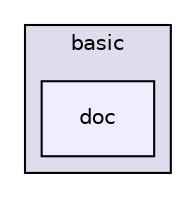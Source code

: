 digraph "src/thermophysicalModels/basic/doc" {
  bgcolor=transparent;
  compound=true
  node [ fontsize="10", fontname="Helvetica"];
  edge [ labelfontsize="10", labelfontname="Helvetica"];
  subgraph clusterdir_38cb9973e0eaf6834e10b18bff965c4b {
    graph [ bgcolor="#ddddee", pencolor="black", label="basic" fontname="Helvetica", fontsize="10", URL="dir_38cb9973e0eaf6834e10b18bff965c4b.html"]
  dir_2b4c9310e578c3b08c19df87f1a76b5f [shape=box, label="doc", style="filled", fillcolor="#eeeeff", pencolor="black", URL="dir_2b4c9310e578c3b08c19df87f1a76b5f.html"];
  }
}
